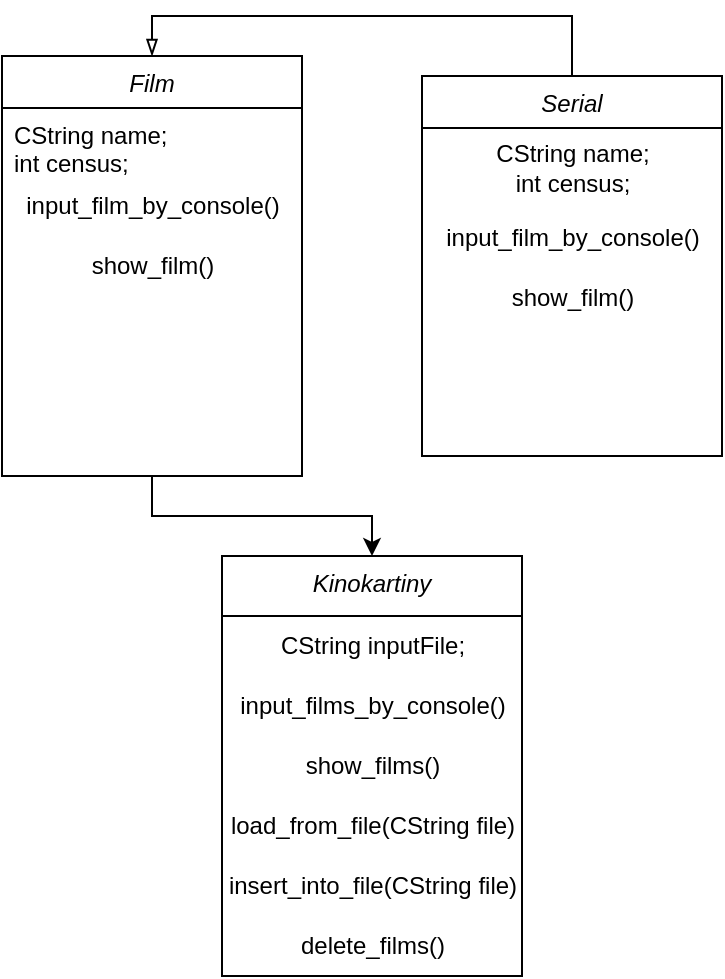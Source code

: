 <mxfile version="20.5.1" type="device"><diagram id="pvinvP4FiXkc7XNhuKvv" name="Страница 1"><mxGraphModel dx="1065" dy="548" grid="1" gridSize="10" guides="1" tooltips="1" connect="1" arrows="1" fold="1" page="1" pageScale="1" pageWidth="827" pageHeight="1169" math="0" shadow="0"><root><mxCell id="0"/><mxCell id="1" parent="0"/><mxCell id="eMfnxQ4-ZfqZt5xV_p3N-58" style="edgeStyle=orthogonalEdgeStyle;rounded=0;orthogonalLoop=1;jettySize=auto;html=1;exitX=0.5;exitY=1;exitDx=0;exitDy=0;entryX=0.5;entryY=0;entryDx=0;entryDy=0;" edge="1" parent="1" source="eMfnxQ4-ZfqZt5xV_p3N-1" target="eMfnxQ4-ZfqZt5xV_p3N-38"><mxGeometry relative="1" as="geometry"/></mxCell><object label="Film" id="eMfnxQ4-ZfqZt5xV_p3N-1"><mxCell style="swimlane;fontStyle=2;align=center;verticalAlign=top;childLayout=stackLayout;horizontal=1;startSize=26;horizontalStack=0;resizeParent=1;resizeLast=0;collapsible=1;marginBottom=0;rounded=0;shadow=0;strokeWidth=1;" vertex="1" parent="1"><mxGeometry x="240" y="70" width="150" height="210" as="geometry"><mxRectangle x="230" y="140" width="160" height="26" as="alternateBounds"/></mxGeometry></mxCell></object><mxCell id="eMfnxQ4-ZfqZt5xV_p3N-2" value="CString name;&#10;&#9;int census;" style="text;align=left;verticalAlign=top;spacingLeft=4;spacingRight=4;overflow=hidden;rotatable=0;points=[[0,0.5],[1,0.5]];portConstraint=eastwest;" vertex="1" parent="eMfnxQ4-ZfqZt5xV_p3N-1"><mxGeometry y="26" width="150" height="34" as="geometry"/></mxCell><mxCell id="eMfnxQ4-ZfqZt5xV_p3N-48" value="input_film_by_console()" style="text;html=1;align=center;verticalAlign=middle;resizable=0;points=[];autosize=1;strokeColor=none;fillColor=none;" vertex="1" parent="eMfnxQ4-ZfqZt5xV_p3N-1"><mxGeometry y="60" width="150" height="30" as="geometry"/></mxCell><mxCell id="eMfnxQ4-ZfqZt5xV_p3N-49" value="show_film()" style="text;html=1;align=center;verticalAlign=middle;resizable=0;points=[];autosize=1;strokeColor=none;fillColor=none;" vertex="1" parent="eMfnxQ4-ZfqZt5xV_p3N-1"><mxGeometry y="90" width="150" height="30" as="geometry"/></mxCell><mxCell id="eMfnxQ4-ZfqZt5xV_p3N-59" style="edgeStyle=orthogonalEdgeStyle;rounded=0;orthogonalLoop=1;jettySize=auto;html=1;exitX=0.5;exitY=0;exitDx=0;exitDy=0;entryX=0.5;entryY=0;entryDx=0;entryDy=0;endArrow=blockThin;endFill=0;" edge="1" parent="1" source="eMfnxQ4-ZfqZt5xV_p3N-30" target="eMfnxQ4-ZfqZt5xV_p3N-1"><mxGeometry relative="1" as="geometry"><Array as="points"><mxPoint x="525" y="50"/><mxPoint x="315" y="50"/></Array></mxGeometry></mxCell><object label="Serial" id="eMfnxQ4-ZfqZt5xV_p3N-30"><mxCell style="swimlane;fontStyle=2;align=center;verticalAlign=top;childLayout=stackLayout;horizontal=1;startSize=26;horizontalStack=0;resizeParent=1;resizeLast=0;collapsible=1;marginBottom=0;rounded=0;shadow=0;strokeWidth=1;swimlaneFillColor=none;" vertex="1" parent="1"><mxGeometry x="450" y="80" width="150" height="190" as="geometry"><mxRectangle x="570" y="127" width="160" height="26" as="alternateBounds"/></mxGeometry></mxCell></object><mxCell id="eMfnxQ4-ZfqZt5xV_p3N-45" value="&lt;div&gt;CString name;&lt;/div&gt;&lt;div&gt;&lt;span style=&quot;&quot;&gt;&#9;&lt;/span&gt;int census;&lt;/div&gt;" style="text;html=1;align=center;verticalAlign=middle;resizable=0;points=[];autosize=1;strokeColor=none;fillColor=none;" vertex="1" parent="eMfnxQ4-ZfqZt5xV_p3N-30"><mxGeometry y="26" width="150" height="40" as="geometry"/></mxCell><mxCell id="eMfnxQ4-ZfqZt5xV_p3N-46" value="input_film_by_console()" style="text;html=1;align=center;verticalAlign=middle;resizable=0;points=[];autosize=1;strokeColor=none;fillColor=none;" vertex="1" parent="eMfnxQ4-ZfqZt5xV_p3N-30"><mxGeometry y="66" width="150" height="30" as="geometry"/></mxCell><mxCell id="eMfnxQ4-ZfqZt5xV_p3N-47" value="show_film()" style="text;html=1;align=center;verticalAlign=middle;resizable=0;points=[];autosize=1;strokeColor=none;fillColor=none;" vertex="1" parent="eMfnxQ4-ZfqZt5xV_p3N-30"><mxGeometry y="96" width="150" height="30" as="geometry"/></mxCell><object label="Kinokartiny" id="eMfnxQ4-ZfqZt5xV_p3N-38"><mxCell style="swimlane;fontStyle=2;align=center;verticalAlign=top;childLayout=stackLayout;horizontal=1;startSize=30;horizontalStack=0;resizeParent=1;resizeLast=0;collapsible=1;marginBottom=0;rounded=0;shadow=0;strokeWidth=1;swimlaneFillColor=none;" vertex="1" parent="1"><mxGeometry x="350" y="320" width="150" height="210" as="geometry"><mxRectangle x="570" y="127" width="160" height="26" as="alternateBounds"/></mxGeometry></mxCell></object><mxCell id="eMfnxQ4-ZfqZt5xV_p3N-50" value="CString inputFile;" style="text;html=1;align=center;verticalAlign=middle;resizable=0;points=[];autosize=1;strokeColor=none;fillColor=none;" vertex="1" parent="eMfnxQ4-ZfqZt5xV_p3N-38"><mxGeometry y="30" width="150" height="30" as="geometry"/></mxCell><mxCell id="eMfnxQ4-ZfqZt5xV_p3N-51" value="input_films_by_console()" style="text;html=1;align=center;verticalAlign=middle;resizable=0;points=[];autosize=1;strokeColor=none;fillColor=none;" vertex="1" parent="eMfnxQ4-ZfqZt5xV_p3N-38"><mxGeometry y="60" width="150" height="30" as="geometry"/></mxCell><mxCell id="eMfnxQ4-ZfqZt5xV_p3N-52" value="show_films()" style="text;html=1;align=center;verticalAlign=middle;resizable=0;points=[];autosize=1;strokeColor=none;fillColor=none;" vertex="1" parent="eMfnxQ4-ZfqZt5xV_p3N-38"><mxGeometry y="90" width="150" height="30" as="geometry"/></mxCell><mxCell id="eMfnxQ4-ZfqZt5xV_p3N-53" value="load_from_file(CString file)" style="text;html=1;align=center;verticalAlign=middle;resizable=0;points=[];autosize=1;strokeColor=none;fillColor=none;" vertex="1" parent="eMfnxQ4-ZfqZt5xV_p3N-38"><mxGeometry y="120" width="150" height="30" as="geometry"/></mxCell><mxCell id="eMfnxQ4-ZfqZt5xV_p3N-54" value="insert_into_file(CString file)" style="text;html=1;align=center;verticalAlign=middle;resizable=0;points=[];autosize=1;strokeColor=none;fillColor=none;" vertex="1" parent="eMfnxQ4-ZfqZt5xV_p3N-38"><mxGeometry y="150" width="150" height="30" as="geometry"/></mxCell><mxCell id="eMfnxQ4-ZfqZt5xV_p3N-55" value="delete_films()" style="text;html=1;align=center;verticalAlign=middle;resizable=0;points=[];autosize=1;strokeColor=none;fillColor=none;" vertex="1" parent="eMfnxQ4-ZfqZt5xV_p3N-38"><mxGeometry y="180" width="150" height="30" as="geometry"/></mxCell></root></mxGraphModel></diagram></mxfile>